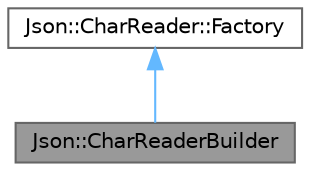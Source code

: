 digraph "Json::CharReaderBuilder"
{
 // LATEX_PDF_SIZE
  bgcolor="transparent";
  edge [fontname=Helvetica,fontsize=10,labelfontname=Helvetica,labelfontsize=10];
  node [fontname=Helvetica,fontsize=10,shape=box,height=0.2,width=0.4];
  Node1 [label="Json::CharReaderBuilder",height=0.2,width=0.4,color="gray40", fillcolor="grey60", style="filled", fontcolor="black",tooltip="Build a CharReader implementation."];
  Node2 -> Node1 [dir="back",color="steelblue1",style="solid"];
  Node2 [label="Json::CharReader::Factory",height=0.2,width=0.4,color="gray40", fillcolor="white", style="filled",URL="$class_json_1_1_char_reader_1_1_factory.html",tooltip=" "];
}
